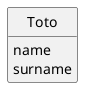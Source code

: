 @startuml TD3
hide circle
hide empty methods
'hide empty fields

class Toto {
    name
    surname
}

@enduml